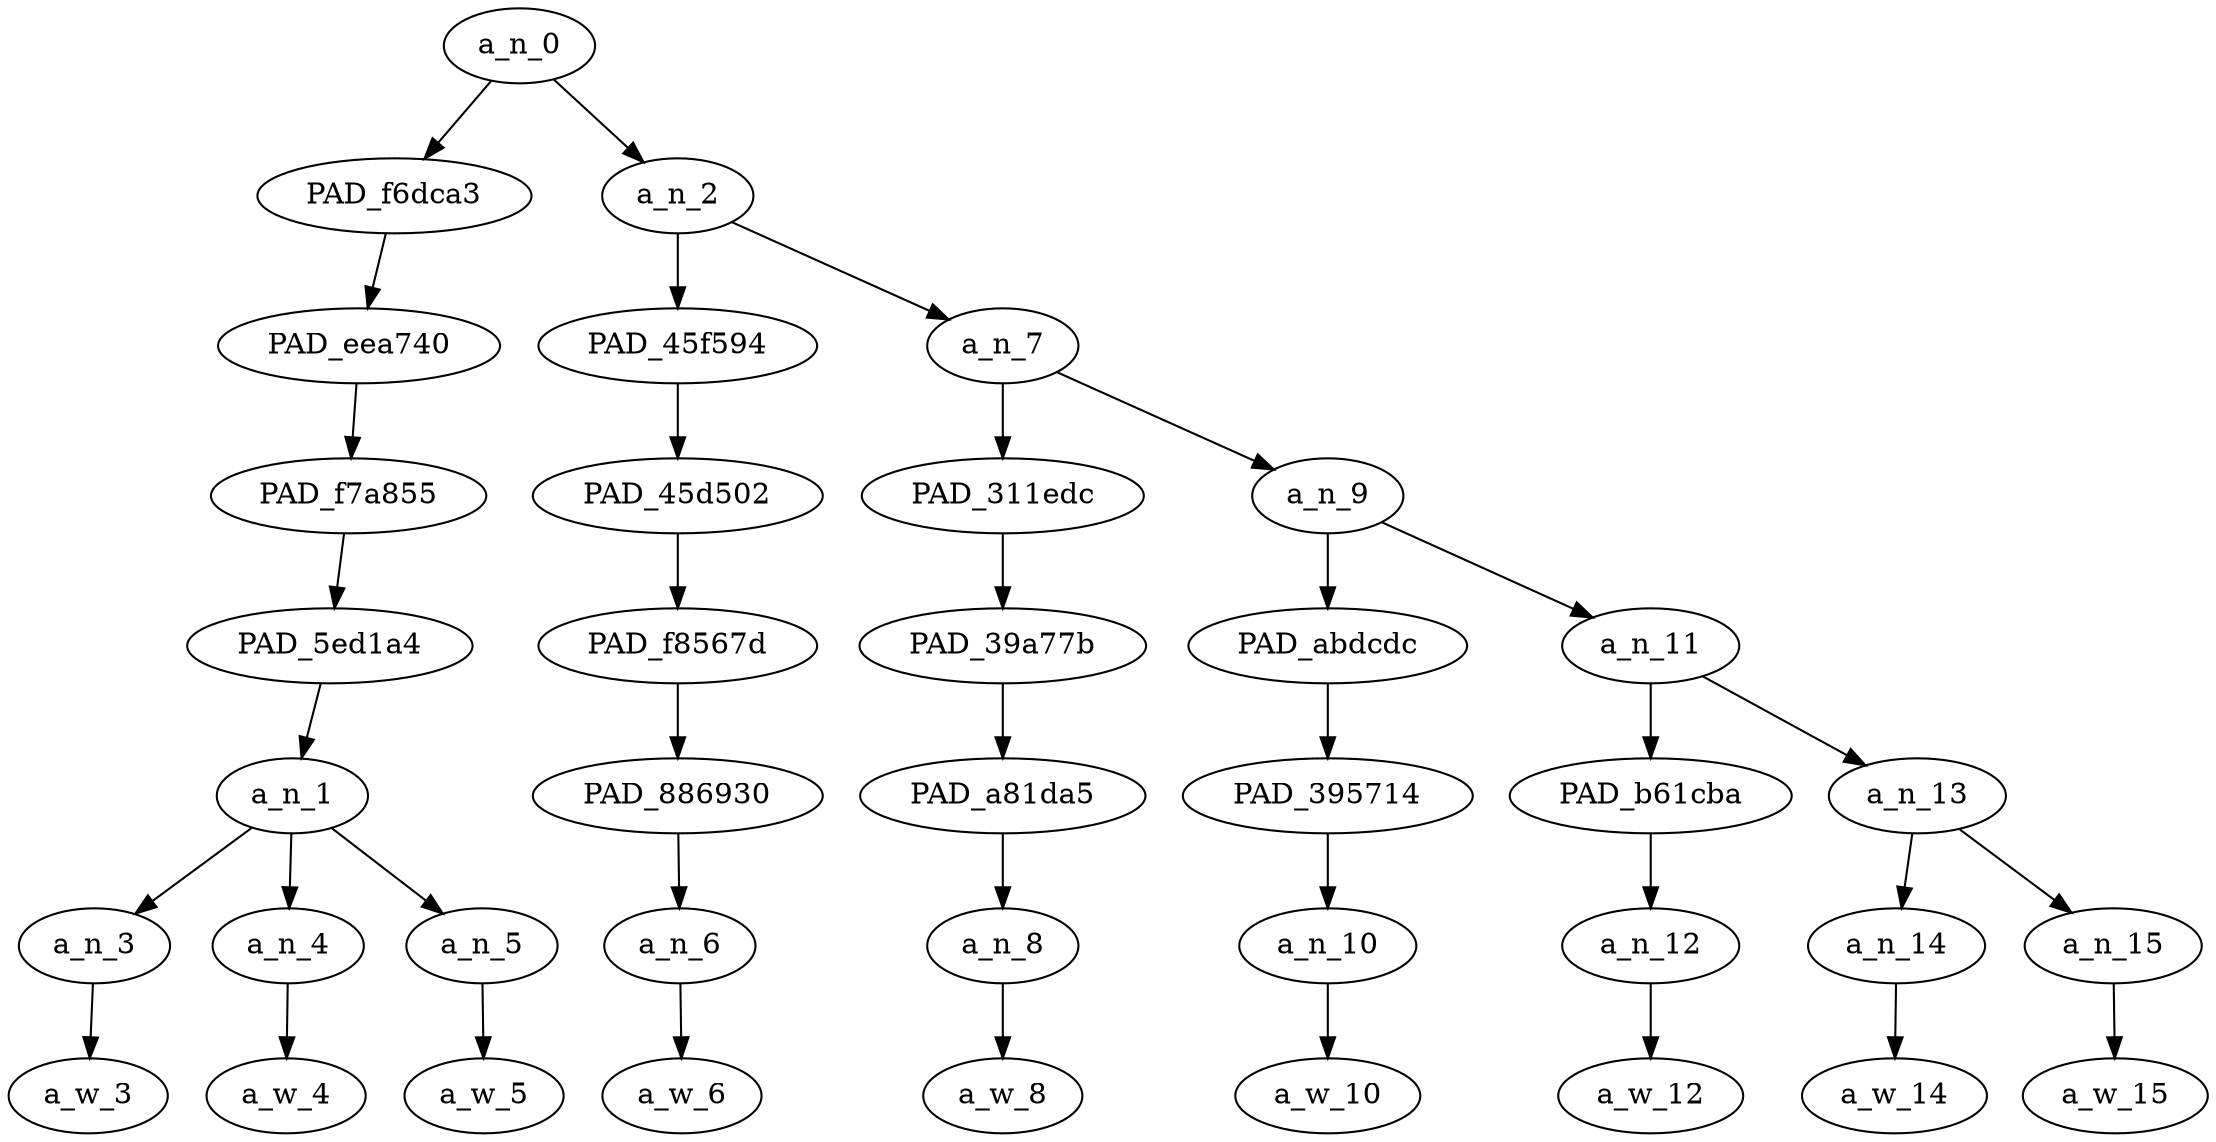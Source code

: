 strict digraph "" {
	a_n_0	[div_dir=1,
		index=0,
		level=7,
		pos="2.484375,7!",
		text_span="[0, 1, 2, 3, 4, 5, 6, 7, 8]",
		value=1.00000001];
	PAD_f6dca3	[div_dir=1,
		index=0,
		level=6,
		pos="1.0,6!",
		text_span="[0, 1, 2]",
		value=0.15909055];
	a_n_0 -> PAD_f6dca3;
	a_n_2	[div_dir=1,
		index=1,
		level=6,
		pos="3.96875,6!",
		text_span="[3, 4, 5, 6, 7, 8]",
		value=0.83953766];
	a_n_0 -> a_n_2;
	PAD_eea740	[div_dir=1,
		index=0,
		level=5,
		pos="1.0,5!",
		text_span="[0, 1, 2]",
		value=0.15909055];
	PAD_f6dca3 -> PAD_eea740;
	PAD_f7a855	[div_dir=1,
		index=0,
		level=4,
		pos="1.0,4!",
		text_span="[0, 1, 2]",
		value=0.15909055];
	PAD_eea740 -> PAD_f7a855;
	PAD_5ed1a4	[div_dir=1,
		index=0,
		level=3,
		pos="1.0,3!",
		text_span="[0, 1, 2]",
		value=0.15909055];
	PAD_f7a855 -> PAD_5ed1a4;
	a_n_1	[div_dir=1,
		index=0,
		level=2,
		pos="1.0,2!",
		text_span="[0, 1, 2]",
		value=0.15909055];
	PAD_5ed1a4 -> a_n_1;
	a_n_3	[div_dir=1,
		index=0,
		level=1,
		pos="0.0,1!",
		text_span="[0]",
		value=0.05224440];
	a_n_1 -> a_n_3;
	a_n_4	[div_dir=-1,
		index=1,
		level=1,
		pos="1.0,1!",
		text_span="[1]",
		value=0.04999750];
	a_n_1 -> a_n_4;
	a_n_5	[div_dir=1,
		index=2,
		level=1,
		pos="2.0,1!",
		text_span="[2]",
		value=0.05633087];
	a_n_1 -> a_n_5;
	a_w_3	[div_dir=0,
		index=0,
		level=0,
		pos="0,0!",
		text_span="[0]",
		value=no];
	a_n_3 -> a_w_3;
	a_w_4	[div_dir=0,
		index=1,
		level=0,
		pos="1,0!",
		text_span="[1]",
		value=such];
	a_n_4 -> a_w_4;
	a_w_5	[div_dir=0,
		index=2,
		level=0,
		pos="2,0!",
		text_span="[2]",
		value=thing];
	a_n_5 -> a_w_5;
	PAD_45f594	[div_dir=-1,
		index=1,
		level=5,
		pos="3.0,5!",
		text_span="[3]",
		value=0.04562179];
	a_n_2 -> PAD_45f594;
	a_n_7	[div_dir=1,
		index=2,
		level=5,
		pos="4.9375,5!",
		text_span="[4, 5, 6, 7, 8]",
		value=0.79262850];
	a_n_2 -> a_n_7;
	PAD_45d502	[div_dir=-1,
		index=1,
		level=4,
		pos="3.0,4!",
		text_span="[3]",
		value=0.04562179];
	PAD_45f594 -> PAD_45d502;
	PAD_f8567d	[div_dir=-1,
		index=1,
		level=3,
		pos="3.0,3!",
		text_span="[3]",
		value=0.04562179];
	PAD_45d502 -> PAD_f8567d;
	PAD_886930	[div_dir=-1,
		index=1,
		level=2,
		pos="3.0,2!",
		text_span="[3]",
		value=0.04562179];
	PAD_f8567d -> PAD_886930;
	a_n_6	[div_dir=-1,
		index=3,
		level=1,
		pos="3.0,1!",
		text_span="[3]",
		value=0.04562179];
	PAD_886930 -> a_n_6;
	a_w_6	[div_dir=0,
		index=3,
		level=0,
		pos="3,0!",
		text_span="[3]",
		value=as];
	a_n_6 -> a_w_6;
	PAD_311edc	[div_dir=1,
		index=2,
		level=4,
		pos="4.0,4!",
		text_span="[4]",
		value=0.27168382];
	a_n_7 -> PAD_311edc;
	a_n_9	[div_dir=1,
		index=3,
		level=4,
		pos="5.875,4!",
		text_span="[5, 6, 7, 8]",
		value=0.51957651];
	a_n_7 -> a_n_9;
	PAD_39a77b	[div_dir=1,
		index=2,
		level=3,
		pos="4.0,3!",
		text_span="[4]",
		value=0.27168382];
	PAD_311edc -> PAD_39a77b;
	PAD_a81da5	[div_dir=1,
		index=2,
		level=2,
		pos="4.0,2!",
		text_span="[4]",
		value=0.27168382];
	PAD_39a77b -> PAD_a81da5;
	a_n_8	[div_dir=1,
		index=4,
		level=1,
		pos="4.0,1!",
		text_span="[4]",
		value=0.27168382];
	PAD_a81da5 -> a_n_8;
	a_w_8	[div_dir=0,
		index=4,
		level=0,
		pos="4,0!",
		text_span="[4]",
		value=lesbophobia];
	a_n_8 -> a_w_8;
	PAD_abdcdc	[div_dir=1,
		index=3,
		level=3,
		pos="5.0,3!",
		text_span="[5]",
		value=0.06063249];
	a_n_9 -> PAD_abdcdc;
	a_n_11	[div_dir=1,
		index=4,
		level=3,
		pos="6.75,3!",
		text_span="[6, 7, 8]",
		value=0.45766559];
	a_n_9 -> a_n_11;
	PAD_395714	[div_dir=1,
		index=3,
		level=2,
		pos="5.0,2!",
		text_span="[5]",
		value=0.06063249];
	PAD_abdcdc -> PAD_395714;
	a_n_10	[div_dir=1,
		index=5,
		level=1,
		pos="5.0,1!",
		text_span="[5]",
		value=0.06063249];
	PAD_395714 -> a_n_10;
	a_w_10	[div_dir=0,
		index=5,
		level=0,
		pos="5,0!",
		text_span="[5]",
		value=you];
	a_n_10 -> a_w_10;
	PAD_b61cba	[div_dir=1,
		index=4,
		level=2,
		pos="6.0,2!",
		text_span="[6]",
		value=0.08935855];
	a_n_11 -> PAD_b61cba;
	a_n_13	[div_dir=1,
		index=5,
		level=2,
		pos="7.5,2!",
		text_span="[7, 8]",
		value=0.36705147];
	a_n_11 -> a_n_13;
	a_n_12	[div_dir=1,
		index=6,
		level=1,
		pos="6.0,1!",
		text_span="[6]",
		value=0.08935855];
	PAD_b61cba -> a_n_12;
	a_w_12	[div_dir=0,
		index=6,
		level=0,
		pos="6,0!",
		text_span="[6]",
		value=dumb];
	a_n_12 -> a_w_12;
	a_n_14	[div_dir=1,
		index=7,
		level=1,
		pos="7.0,1!",
		text_span="[7]",
		value=0.08761039];
	a_n_13 -> a_n_14;
	a_n_15	[div_dir=1,
		index=8,
		level=1,
		pos="8.0,1!",
		text_span="[8]",
		value=0.27829085];
	a_n_13 -> a_n_15;
	a_w_14	[div_dir=0,
		index=7,
		level=0,
		pos="7,0!",
		text_span="[7]",
		value=ass];
	a_n_14 -> a_w_14;
	a_w_15	[div_dir=0,
		index=8,
		level=0,
		pos="8,0!",
		text_span="[8]",
		value=dykes];
	a_n_15 -> a_w_15;
}
